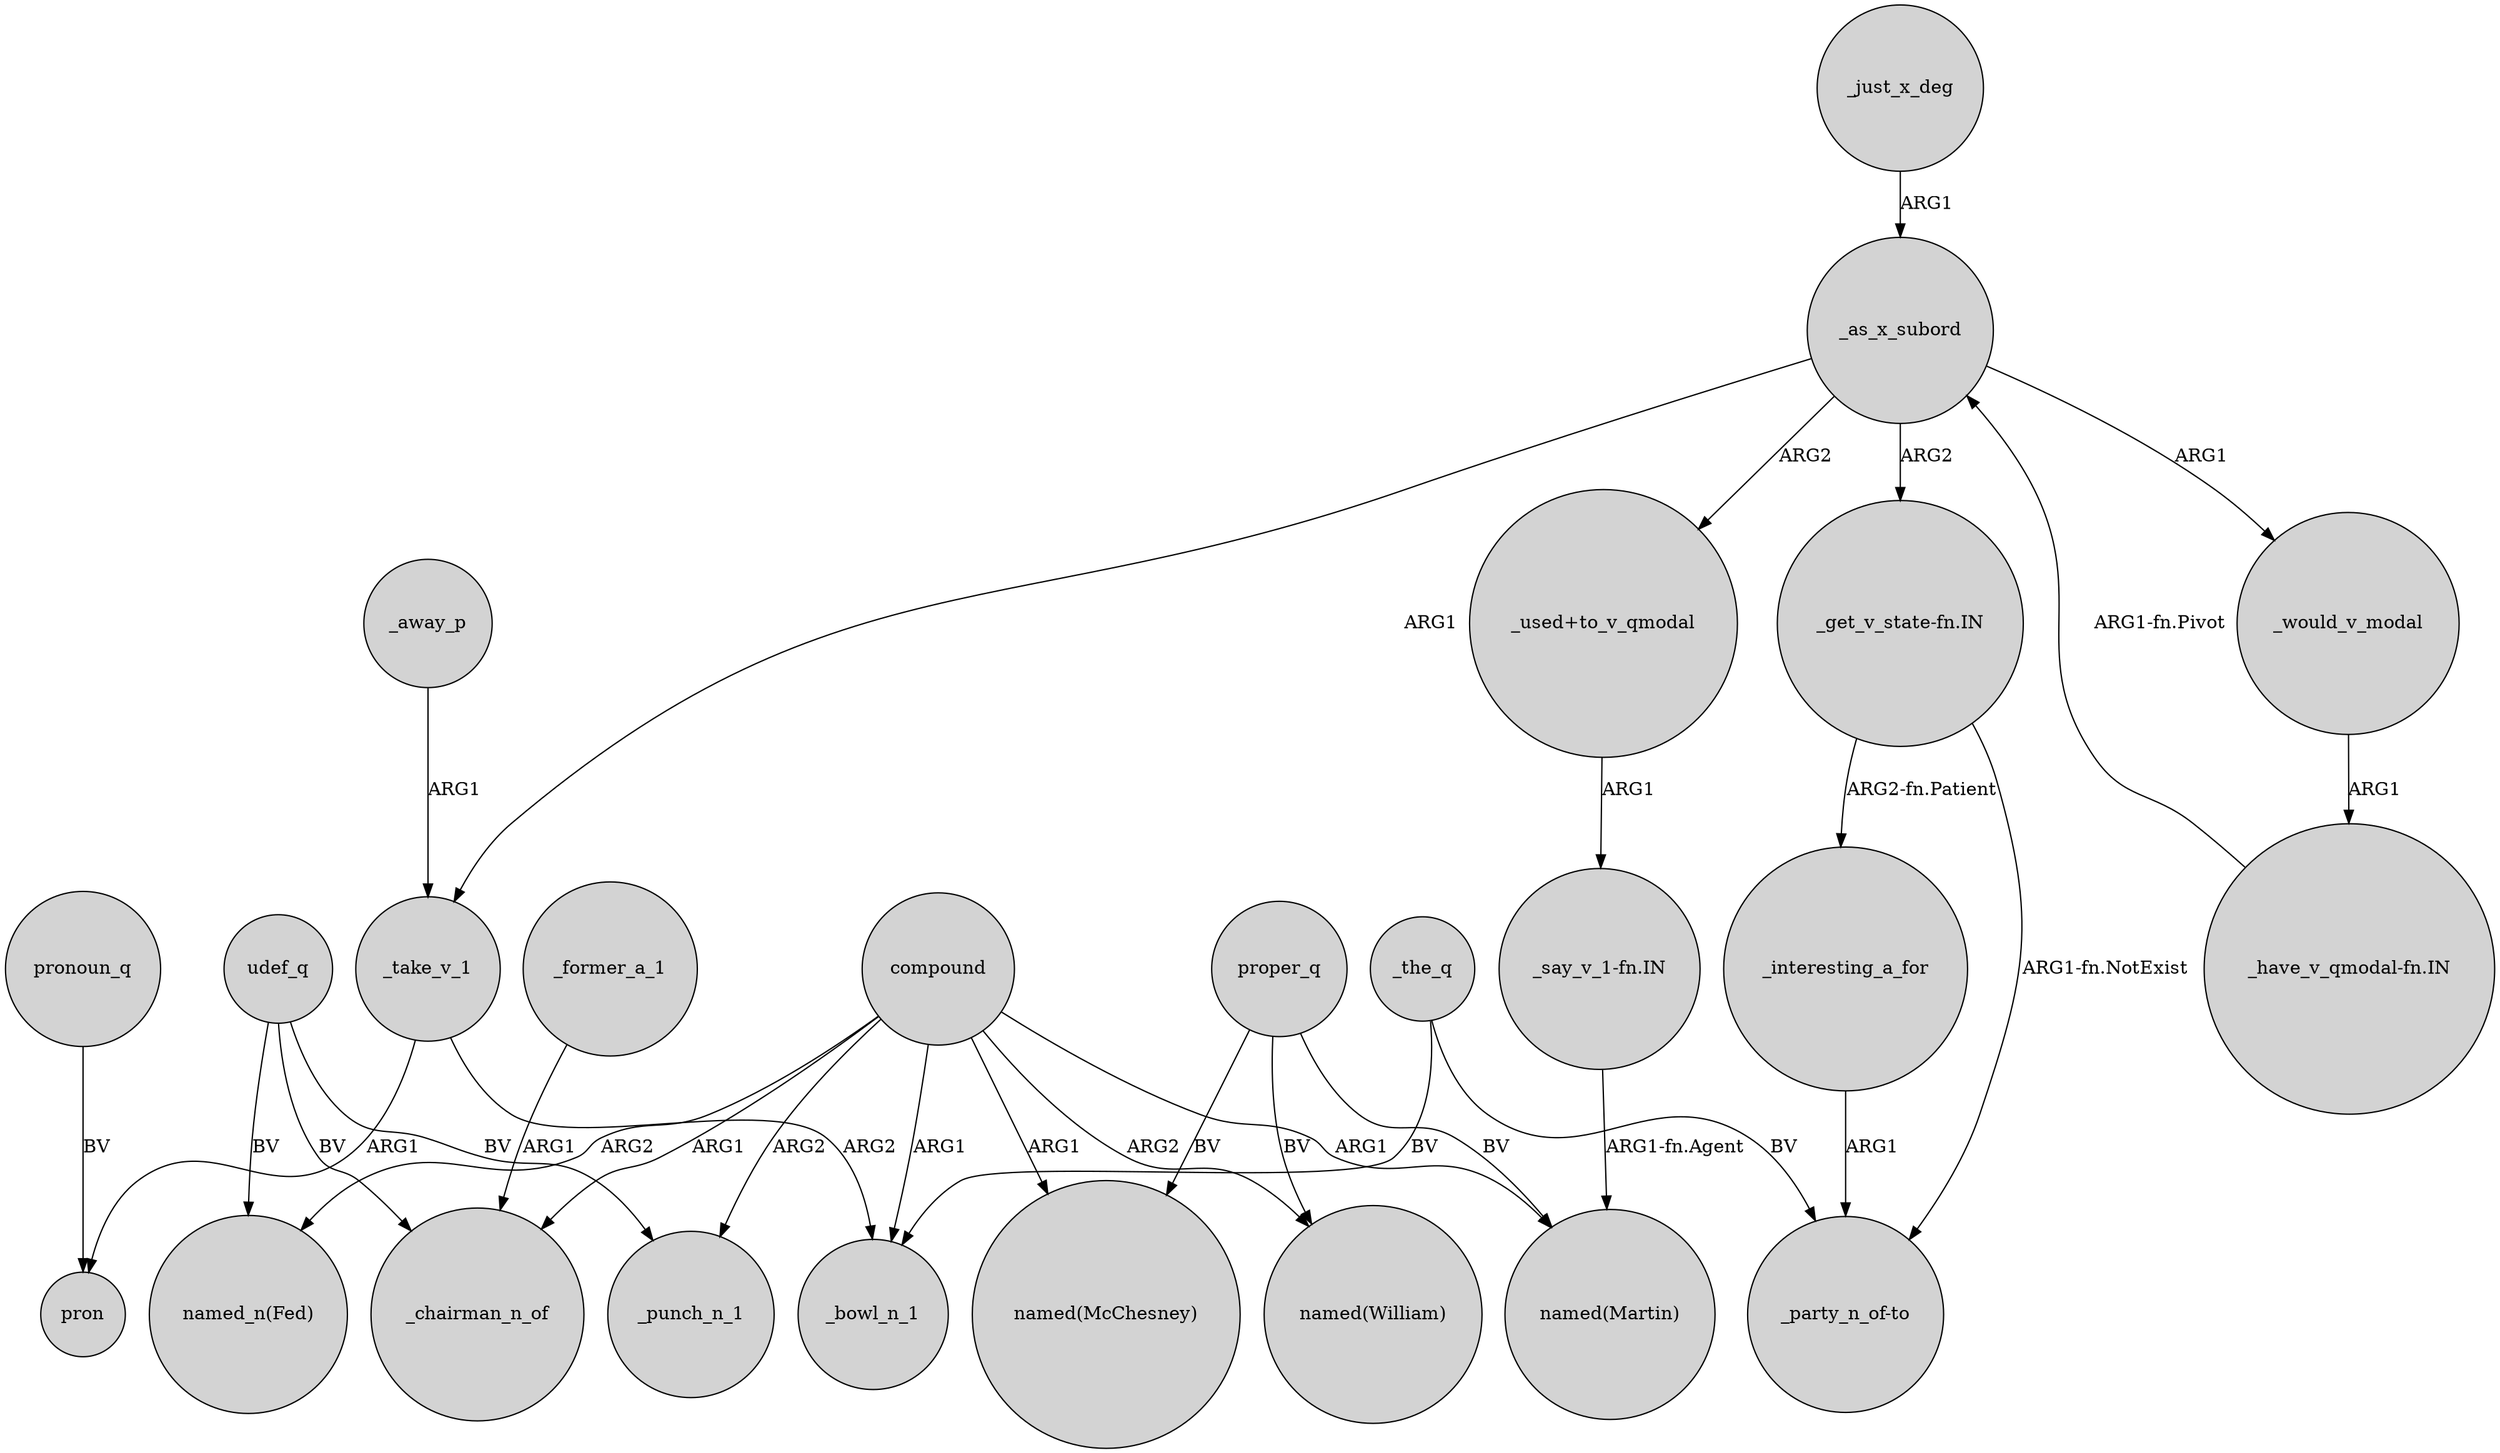 digraph {
	node [shape=circle style=filled]
	_just_x_deg -> _as_x_subord [label=ARG1]
	_away_p -> _take_v_1 [label=ARG1]
	compound -> _punch_n_1 [label=ARG2]
	_former_a_1 -> _chairman_n_of [label=ARG1]
	compound -> _chairman_n_of [label=ARG1]
	_as_x_subord -> "_get_v_state-fn.IN" [label=ARG2]
	_the_q -> _bowl_n_1 [label=BV]
	proper_q -> "named(McChesney)" [label=BV]
	_would_v_modal -> "_have_v_qmodal-fn.IN" [label=ARG1]
	compound -> "named(Martin)" [label=ARG1]
	compound -> "named_n(Fed)" [label=ARG2]
	"_get_v_state-fn.IN" -> "_party_n_of-to" [label="ARG1-fn.NotExist"]
	compound -> _bowl_n_1 [label=ARG1]
	_take_v_1 -> pron [label=ARG1]
	udef_q -> _chairman_n_of [label=BV]
	pronoun_q -> pron [label=BV]
	compound -> "named(William)" [label=ARG2]
	"_get_v_state-fn.IN" -> _interesting_a_for [label="ARG2-fn.Patient"]
	udef_q -> "named_n(Fed)" [label=BV]
	_take_v_1 -> _bowl_n_1 [label=ARG2]
	"_used+to_v_qmodal" -> "_say_v_1-fn.IN" [label=ARG1]
	proper_q -> "named(Martin)" [label=BV]
	_as_x_subord -> "_used+to_v_qmodal" [label=ARG2]
	_as_x_subord -> _take_v_1 [label=ARG1]
	_as_x_subord -> _would_v_modal [label=ARG1]
	compound -> "named(McChesney)" [label=ARG1]
	"_say_v_1-fn.IN" -> "named(Martin)" [label="ARG1-fn.Agent"]
	udef_q -> _punch_n_1 [label=BV]
	_the_q -> "_party_n_of-to" [label=BV]
	_interesting_a_for -> "_party_n_of-to" [label=ARG1]
	proper_q -> "named(William)" [label=BV]
	"_have_v_qmodal-fn.IN" -> _as_x_subord [label="ARG1-fn.Pivot"]
}
